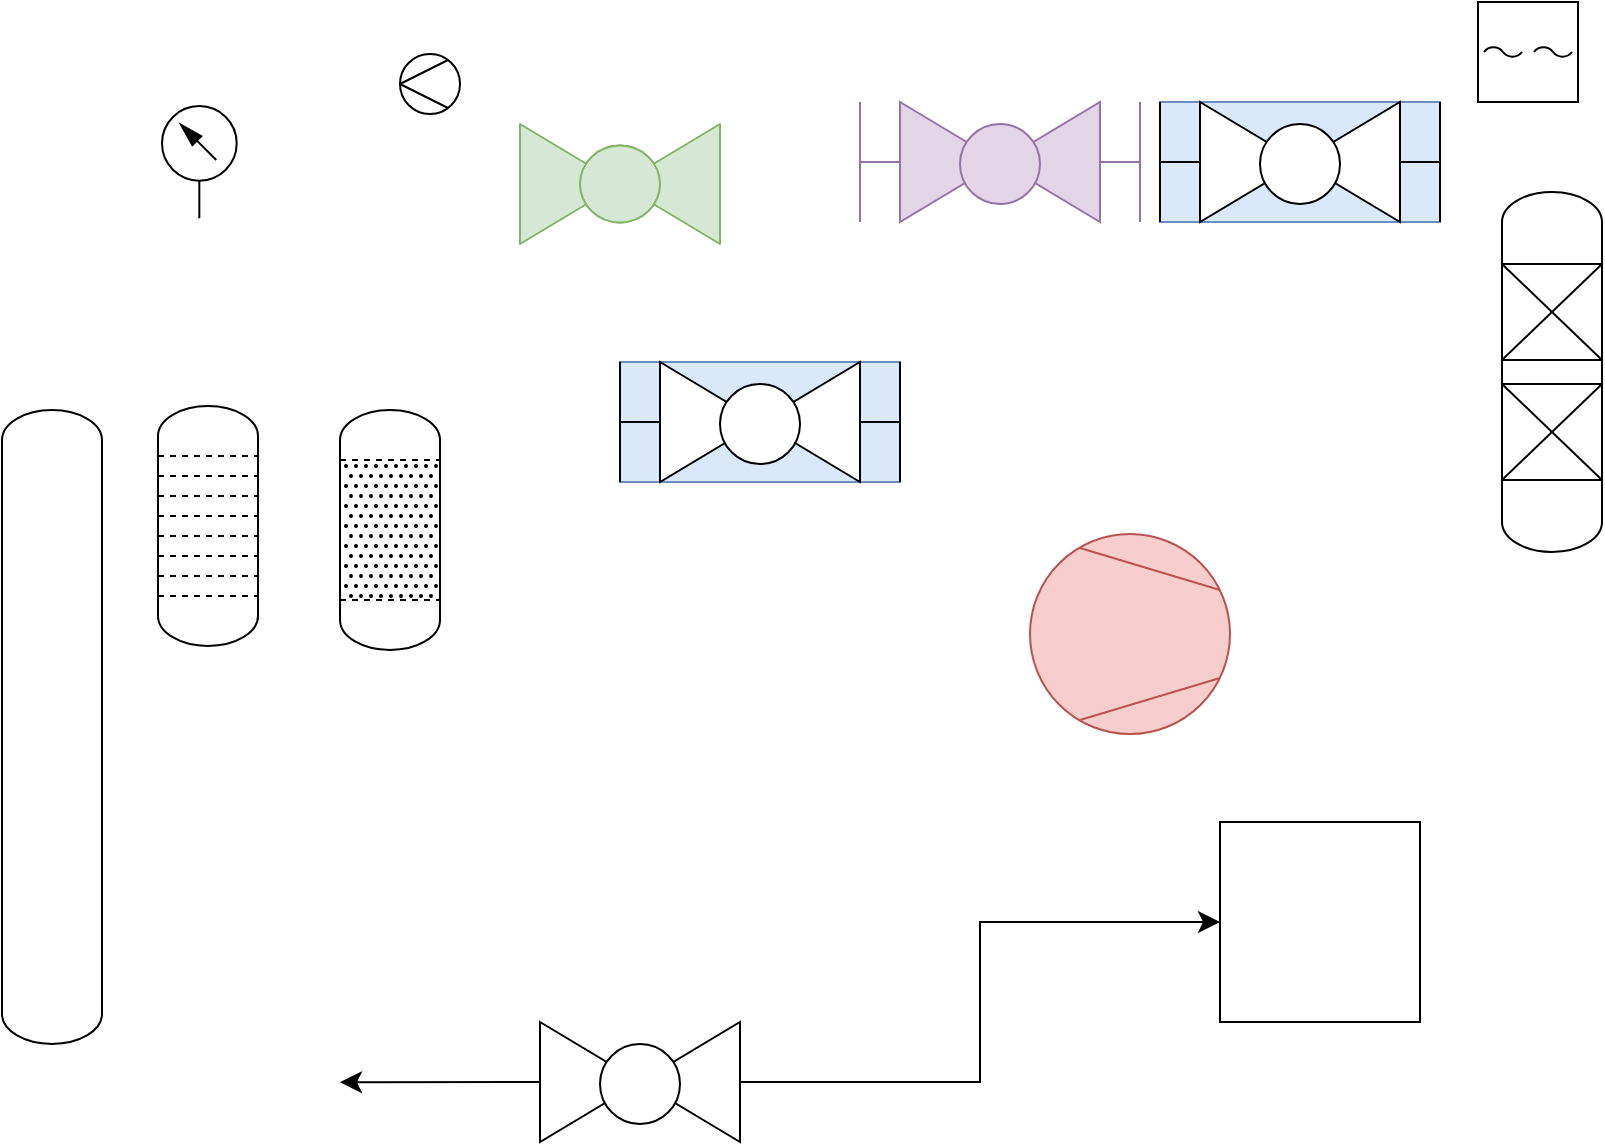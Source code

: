 <mxfile version="26.0.7">
  <diagram name="Seite-1" id="U55VY41ZMDPGKEKocc0f">
    <mxGraphModel dx="585" dy="468" grid="1" gridSize="10" guides="1" tooltips="1" connect="1" arrows="1" fold="1" page="0" pageScale="1" pageWidth="1654" pageHeight="1169" math="0" shadow="0">
      <root>
        <mxCell id="0" />
        <mxCell id="1" parent="0" />
        <mxCell id="Y04NO-_lselbnzWUPmIl-13" value="" style="verticalLabelPosition=bottom;aspect=fixed;html=1;verticalAlign=top;fillColor=strokeColor;align=center;outlineConnect=0;shape=mxgraph.fluid_power.x11820;points=[[0.5,1,0]];fontFamily=Helvetica;fontSize=12;fontColor=default;labelBackgroundColor=default;" vertex="1" parent="1">
          <mxGeometry x="121" y="122" width="37.34" height="56.1" as="geometry" />
        </mxCell>
        <mxCell id="Y04NO-_lselbnzWUPmIl-15" value="" style="shape=mxgraph.pid.compressors_-_iso.compressor,_vacuum_pump;html=1;pointerEvents=1;align=center;verticalLabelPosition=bottom;verticalAlign=top;dashed=0;fontFamily=Helvetica;fontSize=12;labelBackgroundColor=default;fillColor=#f8cecc;strokeColor=#b85450;" vertex="1" parent="1">
          <mxGeometry x="555" y="336" width="100" height="100" as="geometry" />
        </mxCell>
        <mxCell id="Y04NO-_lselbnzWUPmIl-16" value="" style="verticalLabelPosition=bottom;align=center;html=1;verticalAlign=top;pointerEvents=1;dashed=0;shape=mxgraph.pid2valves.valve;valveType=ball;fontFamily=Helvetica;fontSize=12;labelBackgroundColor=default;points=[];fillColor=#d5e8d4;strokeColor=#82b366;" vertex="1" parent="1">
          <mxGeometry x="300" y="131" width="100" height="60" as="geometry" />
        </mxCell>
        <mxCell id="Y04NO-_lselbnzWUPmIl-17" value="" style="verticalLabelPosition=bottom;align=center;dashed=0;html=1;verticalAlign=top;shape=mxgraph.pid.piping.cone_strainer;fontFamily=Helvetica;fontSize=12;fontColor=default;labelBackgroundColor=default;" vertex="1" parent="1">
          <mxGeometry x="240" y="96" width="30" height="30" as="geometry" />
        </mxCell>
        <mxCell id="Y04NO-_lselbnzWUPmIl-18" value="" style="verticalLabelPosition=bottom;align=center;outlineConnect=0;dashed=0;html=1;verticalAlign=top;shape=mxgraph.pid.flow_sensors.ultrasonic;fontFamily=Helvetica;fontSize=12;fontColor=default;labelBackgroundColor=default;" vertex="1" parent="1">
          <mxGeometry x="779" y="70" width="50" height="50" as="geometry" />
        </mxCell>
        <mxCell id="Y04NO-_lselbnzWUPmIl-19" value="" style="verticalLabelPosition=bottom;outlineConnect=0;align=center;dashed=0;html=1;verticalAlign=top;shape=mxgraph.pid2misc.column;columnType=common;fontFamily=Helvetica;fontSize=12;fontColor=default;labelBackgroundColor=default;" vertex="1" parent="1">
          <mxGeometry x="41" y="274" width="50" height="317" as="geometry" />
        </mxCell>
        <mxCell id="Y04NO-_lselbnzWUPmIl-20" value="" style="verticalLabelPosition=bottom;outlineConnect=0;align=center;dashed=0;html=1;verticalAlign=top;shape=mxgraph.pid2misc.column;columnType=fluid;fontFamily=Helvetica;fontSize=12;fontColor=default;labelBackgroundColor=default;" vertex="1" parent="1">
          <mxGeometry x="210" y="274" width="50" height="120" as="geometry" />
        </mxCell>
        <mxCell id="Y04NO-_lselbnzWUPmIl-21" value="" style="verticalLabelPosition=bottom;outlineConnect=0;align=center;dashed=0;html=1;verticalAlign=top;shape=mxgraph.pid2misc.column;columnType=tray;fontFamily=Helvetica;fontSize=12;fontColor=default;labelBackgroundColor=default;" vertex="1" parent="1">
          <mxGeometry x="119" y="272" width="50" height="120" as="geometry" />
        </mxCell>
        <mxCell id="Y04NO-_lselbnzWUPmIl-22" value="" style="verticalLabelPosition=bottom;outlineConnect=0;align=center;dashed=0;html=1;verticalAlign=top;shape=mxgraph.pid2misc.column;columnType=fixed;fontFamily=Helvetica;fontSize=12;fontColor=default;labelBackgroundColor=default;" vertex="1" parent="1">
          <mxGeometry x="791" y="165" width="50" height="180" as="geometry" />
        </mxCell>
        <mxCell id="Y04NO-_lselbnzWUPmIl-23" value="" style="rounded=0;whiteSpace=wrap;html=1;fontFamily=Helvetica;fontSize=12;fontColor=default;labelBackgroundColor=default;" vertex="1" parent="1">
          <mxGeometry x="650" y="480" width="100" height="100" as="geometry" />
        </mxCell>
        <mxCell id="Y04NO-_lselbnzWUPmIl-37" value="" style="group;fillColor=#dae8fc;strokeColor=#6c8ebf;" vertex="1" connectable="0" parent="1">
          <mxGeometry x="620" y="120" width="140" height="60" as="geometry" />
        </mxCell>
        <mxCell id="Y04NO-_lselbnzWUPmIl-32" value="" style="endArrow=none;html=1;rounded=0;strokeColor=default;align=center;verticalAlign=middle;fontFamily=Helvetica;fontSize=12;fontColor=default;labelBackgroundColor=default;edgeStyle=none;startSize=8;endSize=8;curved=0;" edge="1" parent="Y04NO-_lselbnzWUPmIl-37">
          <mxGeometry width="50" height="50" relative="1" as="geometry">
            <mxPoint y="60" as="sourcePoint" />
            <mxPoint as="targetPoint" />
          </mxGeometry>
        </mxCell>
        <mxCell id="Y04NO-_lselbnzWUPmIl-26" value="" style="triangle;whiteSpace=wrap;html=1;fontFamily=Helvetica;fontSize=12;labelBackgroundColor=default;" vertex="1" parent="Y04NO-_lselbnzWUPmIl-37">
          <mxGeometry x="20" width="50" height="60" as="geometry" />
        </mxCell>
        <mxCell id="Y04NO-_lselbnzWUPmIl-30" value="" style="triangle;whiteSpace=wrap;html=1;fontFamily=Helvetica;fontSize=12;labelBackgroundColor=default;rotation=-180;" vertex="1" parent="Y04NO-_lselbnzWUPmIl-37">
          <mxGeometry x="70" width="50" height="60" as="geometry" />
        </mxCell>
        <mxCell id="Y04NO-_lselbnzWUPmIl-29" value="" style="ellipse;whiteSpace=wrap;html=1;aspect=fixed;fontFamily=Helvetica;fontSize=12;labelBackgroundColor=default;" vertex="1" parent="Y04NO-_lselbnzWUPmIl-37">
          <mxGeometry x="50" y="11" width="40" height="40" as="geometry" />
        </mxCell>
        <mxCell id="Y04NO-_lselbnzWUPmIl-33" value="" style="endArrow=none;html=1;rounded=0;strokeColor=default;align=center;verticalAlign=middle;fontFamily=Helvetica;fontSize=12;fontColor=default;labelBackgroundColor=default;edgeStyle=none;startSize=8;endSize=8;curved=0;" edge="1" parent="Y04NO-_lselbnzWUPmIl-37">
          <mxGeometry width="50" height="50" relative="1" as="geometry">
            <mxPoint x="140" y="60" as="sourcePoint" />
            <mxPoint x="140" as="targetPoint" />
          </mxGeometry>
        </mxCell>
        <mxCell id="Y04NO-_lselbnzWUPmIl-34" value="" style="endArrow=none;html=1;rounded=0;strokeColor=default;align=center;verticalAlign=middle;fontFamily=Helvetica;fontSize=12;fontColor=default;labelBackgroundColor=default;edgeStyle=none;startSize=8;endSize=8;curved=0;entryX=0;entryY=0.5;entryDx=0;entryDy=0;" edge="1" parent="Y04NO-_lselbnzWUPmIl-37" target="Y04NO-_lselbnzWUPmIl-26">
          <mxGeometry width="50" height="50" relative="1" as="geometry">
            <mxPoint y="30" as="sourcePoint" />
            <mxPoint x="80" y="-60" as="targetPoint" />
          </mxGeometry>
        </mxCell>
        <mxCell id="Y04NO-_lselbnzWUPmIl-35" value="" style="endArrow=none;html=1;rounded=0;strokeColor=default;align=center;verticalAlign=middle;fontFamily=Helvetica;fontSize=12;fontColor=default;labelBackgroundColor=default;edgeStyle=none;startSize=8;endSize=8;curved=0;exitX=0;exitY=0.5;exitDx=0;exitDy=0;" edge="1" parent="Y04NO-_lselbnzWUPmIl-37" source="Y04NO-_lselbnzWUPmIl-30">
          <mxGeometry width="50" height="50" relative="1" as="geometry">
            <mxPoint x="120" y="86.16" as="sourcePoint" />
            <mxPoint x="140" y="30" as="targetPoint" />
          </mxGeometry>
        </mxCell>
        <mxCell id="Y04NO-_lselbnzWUPmIl-47" value="" style="group" vertex="1" connectable="0" parent="1">
          <mxGeometry x="470" y="120" width="140" height="60" as="geometry" />
        </mxCell>
        <mxCell id="Y04NO-_lselbnzWUPmIl-39" value="" style="endArrow=none;html=1;rounded=0;strokeColor=#9673a6;align=center;verticalAlign=middle;fontFamily=Helvetica;fontSize=12;fontColor=default;labelBackgroundColor=default;edgeStyle=none;startSize=8;endSize=8;curved=0;fillColor=#e1d5e7;" edge="1" parent="Y04NO-_lselbnzWUPmIl-47">
          <mxGeometry width="50" height="50" relative="1" as="geometry">
            <mxPoint y="60" as="sourcePoint" />
            <mxPoint as="targetPoint" />
          </mxGeometry>
        </mxCell>
        <mxCell id="Y04NO-_lselbnzWUPmIl-40" value="" style="triangle;whiteSpace=wrap;html=1;fontFamily=Helvetica;fontSize=12;labelBackgroundColor=default;fillColor=#e1d5e7;strokeColor=#9673a6;" vertex="1" parent="Y04NO-_lselbnzWUPmIl-47">
          <mxGeometry x="20" width="50" height="60" as="geometry" />
        </mxCell>
        <mxCell id="Y04NO-_lselbnzWUPmIl-41" value="" style="triangle;whiteSpace=wrap;html=1;fontFamily=Helvetica;fontSize=12;labelBackgroundColor=default;rotation=-180;fillColor=#e1d5e7;strokeColor=#9673a6;" vertex="1" parent="Y04NO-_lselbnzWUPmIl-47">
          <mxGeometry x="70" width="50" height="60" as="geometry" />
        </mxCell>
        <mxCell id="Y04NO-_lselbnzWUPmIl-42" value="" style="ellipse;whiteSpace=wrap;html=1;aspect=fixed;fontFamily=Helvetica;fontSize=12;labelBackgroundColor=default;fillColor=#e1d5e7;strokeColor=#9673a6;" vertex="1" parent="Y04NO-_lselbnzWUPmIl-47">
          <mxGeometry x="50" y="11" width="40" height="40" as="geometry" />
        </mxCell>
        <mxCell id="Y04NO-_lselbnzWUPmIl-43" value="" style="endArrow=none;html=1;rounded=0;strokeColor=#9673a6;align=center;verticalAlign=middle;fontFamily=Helvetica;fontSize=12;fontColor=default;labelBackgroundColor=default;edgeStyle=none;startSize=8;endSize=8;curved=0;fillColor=#e1d5e7;" edge="1" parent="Y04NO-_lselbnzWUPmIl-47">
          <mxGeometry width="50" height="50" relative="1" as="geometry">
            <mxPoint x="140" y="60" as="sourcePoint" />
            <mxPoint x="140" as="targetPoint" />
          </mxGeometry>
        </mxCell>
        <mxCell id="Y04NO-_lselbnzWUPmIl-44" value="" style="endArrow=none;html=1;rounded=0;strokeColor=#9673a6;align=center;verticalAlign=middle;fontFamily=Helvetica;fontSize=12;fontColor=default;labelBackgroundColor=default;edgeStyle=none;startSize=8;endSize=8;curved=0;entryX=0;entryY=0.5;entryDx=0;entryDy=0;fillColor=#e1d5e7;" edge="1" parent="Y04NO-_lselbnzWUPmIl-47" target="Y04NO-_lselbnzWUPmIl-40">
          <mxGeometry width="50" height="50" relative="1" as="geometry">
            <mxPoint y="30" as="sourcePoint" />
            <mxPoint x="80" y="-60" as="targetPoint" />
          </mxGeometry>
        </mxCell>
        <mxCell id="Y04NO-_lselbnzWUPmIl-45" value="" style="endArrow=none;html=1;rounded=0;strokeColor=#9673a6;align=center;verticalAlign=middle;fontFamily=Helvetica;fontSize=12;fontColor=default;labelBackgroundColor=default;edgeStyle=none;startSize=8;endSize=8;curved=0;exitX=0;exitY=0.5;exitDx=0;exitDy=0;fillColor=#e1d5e7;" edge="1" parent="Y04NO-_lselbnzWUPmIl-47" source="Y04NO-_lselbnzWUPmIl-41">
          <mxGeometry width="50" height="50" relative="1" as="geometry">
            <mxPoint x="30" y="-10" as="sourcePoint" />
            <mxPoint x="140" y="30" as="targetPoint" />
          </mxGeometry>
        </mxCell>
        <mxCell id="Y04NO-_lselbnzWUPmIl-56" value="" style="group;fillColor=#dae8fc;strokeColor=#6c8ebf;" vertex="1" connectable="0" parent="1">
          <mxGeometry x="350" y="250" width="140" height="60" as="geometry" />
        </mxCell>
        <mxCell id="Y04NO-_lselbnzWUPmIl-49" value="" style="endArrow=none;html=1;rounded=0;strokeColor=default;align=center;verticalAlign=middle;fontFamily=Helvetica;fontSize=12;fontColor=default;labelBackgroundColor=default;edgeStyle=none;startSize=8;endSize=8;curved=0;" edge="1" parent="Y04NO-_lselbnzWUPmIl-56">
          <mxGeometry width="50" height="50" relative="1" as="geometry">
            <mxPoint y="60" as="sourcePoint" />
            <mxPoint as="targetPoint" />
          </mxGeometry>
        </mxCell>
        <mxCell id="Y04NO-_lselbnzWUPmIl-50" value="" style="triangle;whiteSpace=wrap;html=1;fontFamily=Helvetica;fontSize=12;labelBackgroundColor=default;" vertex="1" parent="Y04NO-_lselbnzWUPmIl-56">
          <mxGeometry x="20" width="50" height="60" as="geometry" />
        </mxCell>
        <mxCell id="Y04NO-_lselbnzWUPmIl-51" value="" style="triangle;whiteSpace=wrap;html=1;fontFamily=Helvetica;fontSize=12;labelBackgroundColor=default;rotation=-180;" vertex="1" parent="Y04NO-_lselbnzWUPmIl-56">
          <mxGeometry x="70" width="50" height="60" as="geometry" />
        </mxCell>
        <mxCell id="Y04NO-_lselbnzWUPmIl-52" value="" style="ellipse;whiteSpace=wrap;html=1;aspect=fixed;fontFamily=Helvetica;fontSize=12;labelBackgroundColor=default;" vertex="1" parent="Y04NO-_lselbnzWUPmIl-56">
          <mxGeometry x="50" y="11" width="40" height="40" as="geometry" />
        </mxCell>
        <mxCell id="Y04NO-_lselbnzWUPmIl-53" value="" style="endArrow=none;html=1;rounded=0;strokeColor=default;align=center;verticalAlign=middle;fontFamily=Helvetica;fontSize=12;fontColor=default;labelBackgroundColor=default;edgeStyle=none;startSize=8;endSize=8;curved=0;" edge="1" parent="Y04NO-_lselbnzWUPmIl-56">
          <mxGeometry width="50" height="50" relative="1" as="geometry">
            <mxPoint x="140" y="60" as="sourcePoint" />
            <mxPoint x="140" as="targetPoint" />
          </mxGeometry>
        </mxCell>
        <mxCell id="Y04NO-_lselbnzWUPmIl-54" value="" style="endArrow=none;html=1;rounded=0;strokeColor=default;align=center;verticalAlign=middle;fontFamily=Helvetica;fontSize=12;fontColor=default;labelBackgroundColor=default;edgeStyle=none;startSize=8;endSize=8;curved=0;entryX=0;entryY=0.5;entryDx=0;entryDy=0;" edge="1" parent="Y04NO-_lselbnzWUPmIl-56" target="Y04NO-_lselbnzWUPmIl-50">
          <mxGeometry width="50" height="50" relative="1" as="geometry">
            <mxPoint y="30" as="sourcePoint" />
            <mxPoint x="80" y="-60" as="targetPoint" />
          </mxGeometry>
        </mxCell>
        <mxCell id="Y04NO-_lselbnzWUPmIl-55" value="" style="endArrow=none;html=1;rounded=0;strokeColor=default;align=center;verticalAlign=middle;fontFamily=Helvetica;fontSize=12;fontColor=default;labelBackgroundColor=default;edgeStyle=none;startSize=8;endSize=8;curved=0;exitX=0;exitY=0.5;exitDx=0;exitDy=0;" edge="1" parent="Y04NO-_lselbnzWUPmIl-56" source="Y04NO-_lselbnzWUPmIl-51">
          <mxGeometry width="50" height="50" relative="1" as="geometry">
            <mxPoint x="30" y="-10" as="sourcePoint" />
            <mxPoint x="140" y="30" as="targetPoint" />
          </mxGeometry>
        </mxCell>
        <object label="" Test="Fu132" tooltip="Tooltip 123" id="Y04NO-_lselbnzWUPmIl-57">
          <mxCell style="group;fontFamily=Helvetica;fontSize=12;fontColor=default;labelBackgroundColor=default;rounded=0;arcSize=37;glass=0;shadow=0;points=[[0,0.5,0,0,0],[1,0.5,0,0,0]];" vertex="1" connectable="0" parent="1">
            <mxGeometry x="310" y="580" width="100" height="60" as="geometry" />
          </mxCell>
        </object>
        <mxCell id="Y04NO-_lselbnzWUPmIl-62" style="edgeStyle=none;shape=connector;curved=0;rounded=0;orthogonalLoop=1;jettySize=auto;html=1;exitX=0;exitY=0.5;exitDx=0;exitDy=0;strokeColor=default;align=center;verticalAlign=middle;fontFamily=Helvetica;fontSize=12;fontColor=default;labelBackgroundColor=default;startSize=8;endArrow=classic;endSize=8;" edge="1" parent="Y04NO-_lselbnzWUPmIl-57" source="Y04NO-_lselbnzWUPmIl-58">
          <mxGeometry relative="1" as="geometry">
            <mxPoint x="-100" y="30.095" as="targetPoint" />
          </mxGeometry>
        </mxCell>
        <mxCell id="Y04NO-_lselbnzWUPmIl-58" value="" style="triangle;whiteSpace=wrap;html=1;fontFamily=Helvetica;fontSize=12;labelBackgroundColor=default;fontColor=default;" vertex="1" parent="Y04NO-_lselbnzWUPmIl-57">
          <mxGeometry width="50" height="60" as="geometry" />
        </mxCell>
        <mxCell id="Y04NO-_lselbnzWUPmIl-59" value="" style="triangle;whiteSpace=wrap;html=1;fontFamily=Helvetica;fontSize=12;labelBackgroundColor=default;rotation=-180;fontColor=default;" vertex="1" parent="Y04NO-_lselbnzWUPmIl-57">
          <mxGeometry x="50" width="50" height="60" as="geometry" />
        </mxCell>
        <mxCell id="Y04NO-_lselbnzWUPmIl-60" value="" style="ellipse;whiteSpace=wrap;html=1;aspect=fixed;fontFamily=Helvetica;fontSize=12;labelBackgroundColor=default;fontColor=default;" vertex="1" parent="Y04NO-_lselbnzWUPmIl-57">
          <mxGeometry x="30" y="11" width="40" height="40" as="geometry" />
        </mxCell>
        <mxCell id="Y04NO-_lselbnzWUPmIl-61" style="edgeStyle=orthogonalEdgeStyle;shape=connector;rounded=0;orthogonalLoop=1;jettySize=auto;html=1;exitX=0;exitY=0.5;exitDx=0;exitDy=0;strokeColor=default;align=center;verticalAlign=middle;fontFamily=Helvetica;fontSize=12;fontColor=default;labelBackgroundColor=default;startSize=8;endArrow=classic;endSize=8;entryX=0;entryY=0.5;entryDx=0;entryDy=0;" edge="1" parent="1" source="Y04NO-_lselbnzWUPmIl-59" target="Y04NO-_lselbnzWUPmIl-23">
          <mxGeometry relative="1" as="geometry">
            <mxPoint x="620" y="530.095" as="targetPoint" />
          </mxGeometry>
        </mxCell>
      </root>
    </mxGraphModel>
  </diagram>
</mxfile>
